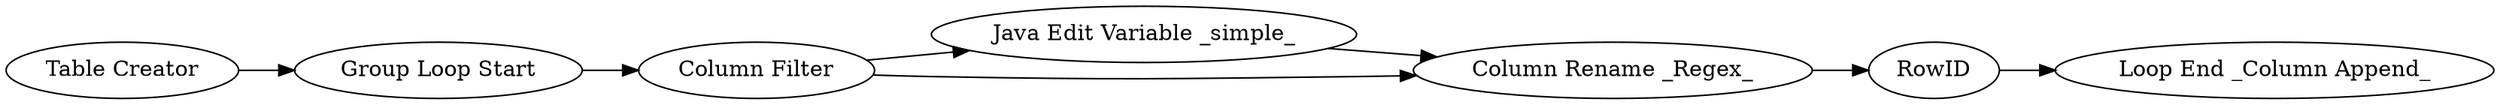 digraph {
	1 [label="Table Creator"]
	2 [label="Group Loop Start"]
	4 [label="Java Edit Variable _simple_"]
	5 [label="Column Rename _Regex_"]
	6 [label="Loop End _Column Append_"]
	7 [label=RowID]
	8 [label="Column Filter"]
	1 -> 2
	2 -> 8
	4 -> 5
	5 -> 7
	7 -> 6
	8 -> 5
	8 -> 4
	rankdir=LR
}
